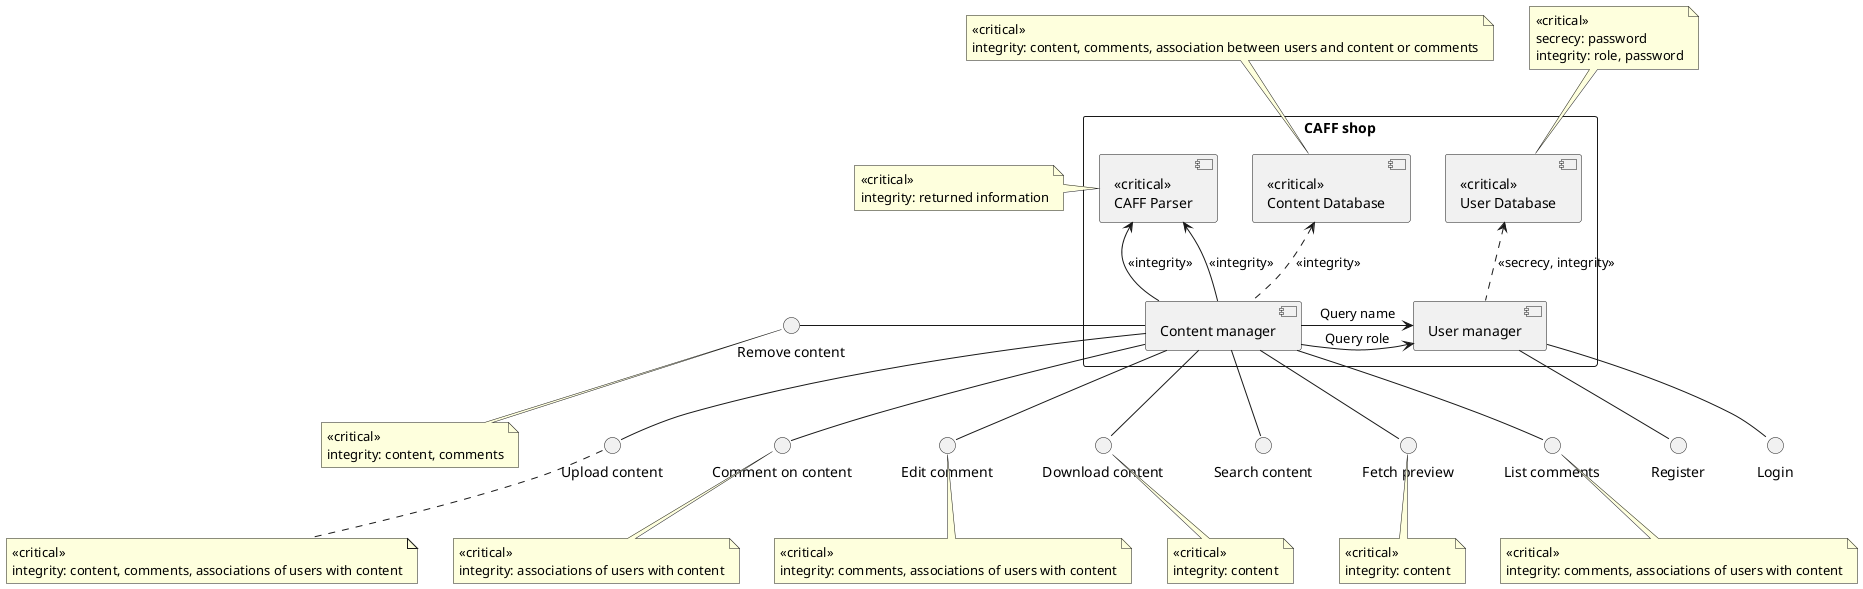 @startuml

skinparam componentstyle uml2

rectangle "CAFF shop" {
    [User manager] as user_manager
    [Content manager] as content_manager
    [<<critical>>\nCAFF Parser] as caff_parser
    [<<critical>>\nUser Database] as db_user
    [<<critical>>\nContent Database] as db_content
}

note left of caff_parser
    <<critical>>
    integrity: returned information
end note

note top of db_user
    <<critical>>
    secrecy: password
    integrity: role, password
end note

note top of db_content
    <<critical>>
    integrity: content, comments, association between users and content or comments
end note

content_manager -right-> user_manager : Query role
content_manager -right-> user_manager : Query name

content_manager .up.> db_content : <<integrity>>

content_manager -up-> caff_parser : <<integrity>>
content_manager -up-> caff_parser : <<integrity>>

user_manager .up.> db_user : <<secrecy, integrity>>

() "Register" as api_register
() "Login" as api_login

() "Search content" as api_search
() "Fetch preview" as api_preview
() "List comments" as api_list_comments
() "Upload content" as api_upload
() "Comment on content" as api_comment
() "Edit comment" as api_edit_comment
() "Download content" as api_download
() "Remove content" as api_remove

note bottom of api_preview
    <<critical>>
    integrity: content
end note

note bottom of api_download
    <<critical>>
    integrity: content
end note

note bottom of api_upload
    <<critical>>
    integrity: content, comments, associations of users with content
end note

note bottom of api_remove
    <<critical>>
    integrity: content, comments
end note

note bottom of api_comment
    <<critical>>
    integrity: associations of users with content
end note

note bottom of api_list_comments
    <<critical>>
    integrity: comments, associations of users with content
end note

note bottom of api_edit_comment
    <<critical>>
    integrity: comments, associations of users with content
end note

user_manager -down- api_register
user_manager -down- api_login

content_manager -left- api_remove
content_manager -- api_edit_comment
content_manager -- api_preview
content_manager -- api_search
content_manager -- api_comment
content_manager -- api_list_comments
content_manager -- api_upload
content_manager -down- api_download

@enduml
